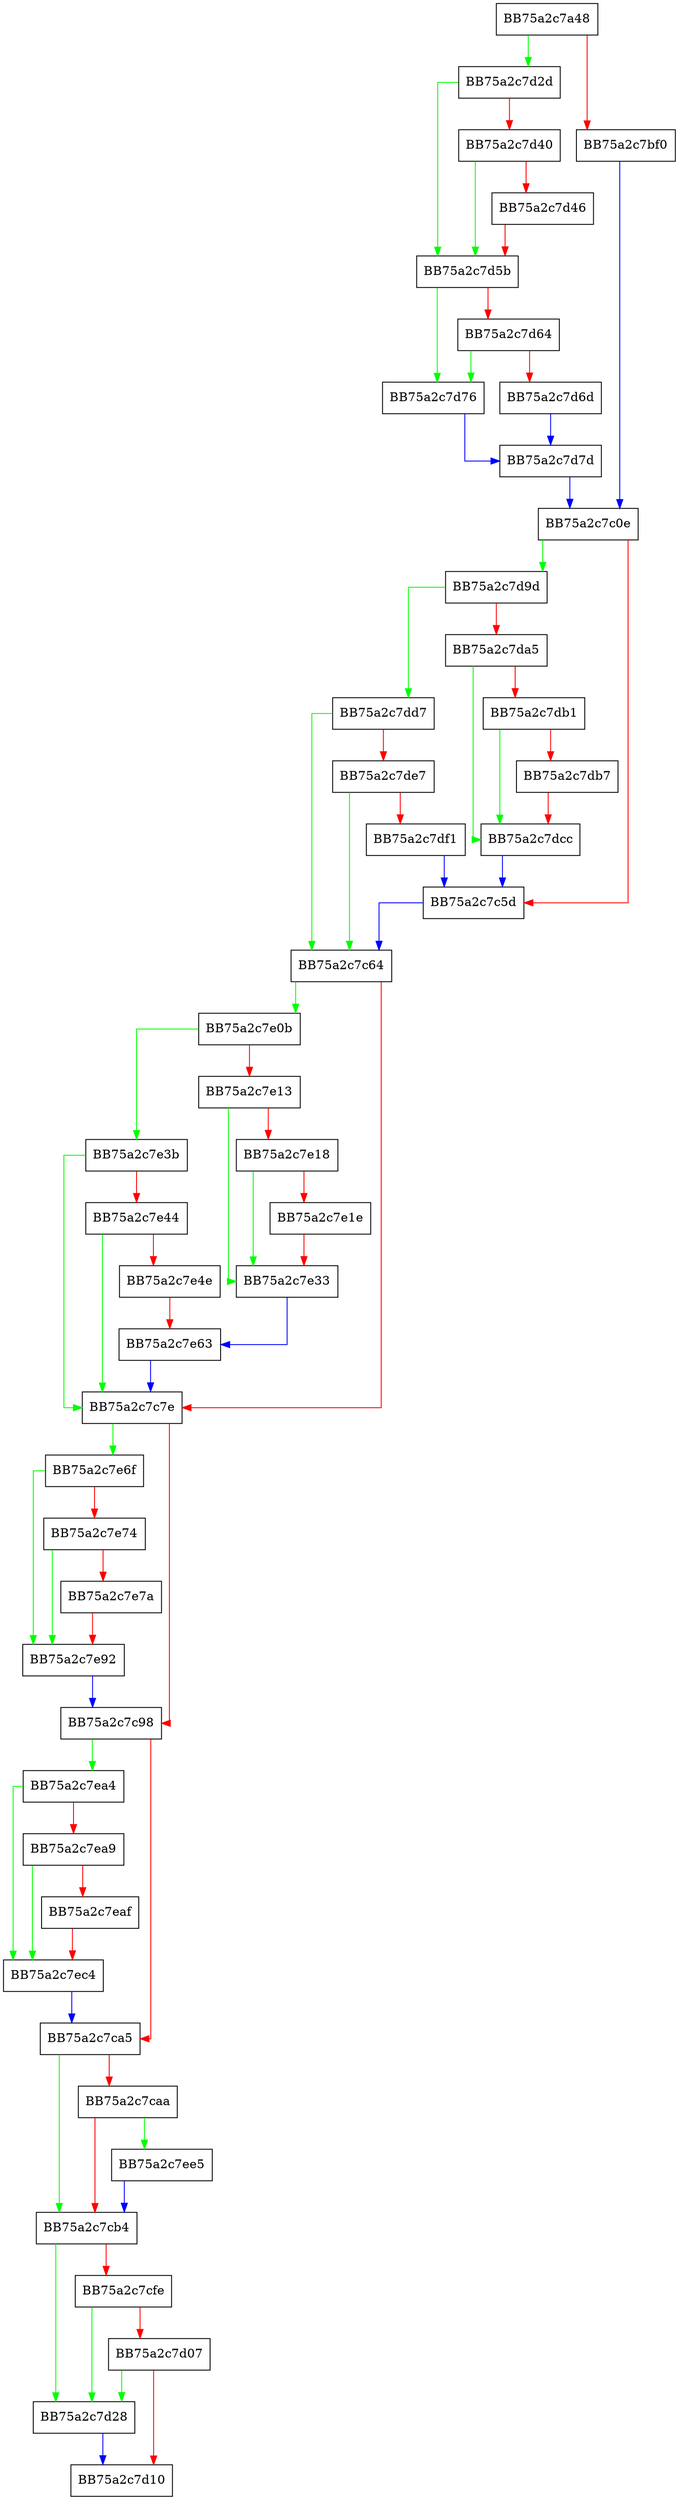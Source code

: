 digraph nscriptStart {
  node [shape="box"];
  graph [splines=ortho];
  BB75a2c7a48 -> BB75a2c7d2d [color="green"];
  BB75a2c7a48 -> BB75a2c7bf0 [color="red"];
  BB75a2c7bf0 -> BB75a2c7c0e [color="blue"];
  BB75a2c7c0e -> BB75a2c7d9d [color="green"];
  BB75a2c7c0e -> BB75a2c7c5d [color="red"];
  BB75a2c7c5d -> BB75a2c7c64 [color="blue"];
  BB75a2c7c64 -> BB75a2c7e0b [color="green"];
  BB75a2c7c64 -> BB75a2c7c7e [color="red"];
  BB75a2c7c7e -> BB75a2c7e6f [color="green"];
  BB75a2c7c7e -> BB75a2c7c98 [color="red"];
  BB75a2c7c98 -> BB75a2c7ea4 [color="green"];
  BB75a2c7c98 -> BB75a2c7ca5 [color="red"];
  BB75a2c7ca5 -> BB75a2c7cb4 [color="green"];
  BB75a2c7ca5 -> BB75a2c7caa [color="red"];
  BB75a2c7caa -> BB75a2c7ee5 [color="green"];
  BB75a2c7caa -> BB75a2c7cb4 [color="red"];
  BB75a2c7cb4 -> BB75a2c7d28 [color="green"];
  BB75a2c7cb4 -> BB75a2c7cfe [color="red"];
  BB75a2c7cfe -> BB75a2c7d28 [color="green"];
  BB75a2c7cfe -> BB75a2c7d07 [color="red"];
  BB75a2c7d07 -> BB75a2c7d28 [color="green"];
  BB75a2c7d07 -> BB75a2c7d10 [color="red"];
  BB75a2c7d28 -> BB75a2c7d10 [color="blue"];
  BB75a2c7d2d -> BB75a2c7d5b [color="green"];
  BB75a2c7d2d -> BB75a2c7d40 [color="red"];
  BB75a2c7d40 -> BB75a2c7d5b [color="green"];
  BB75a2c7d40 -> BB75a2c7d46 [color="red"];
  BB75a2c7d46 -> BB75a2c7d5b [color="red"];
  BB75a2c7d5b -> BB75a2c7d76 [color="green"];
  BB75a2c7d5b -> BB75a2c7d64 [color="red"];
  BB75a2c7d64 -> BB75a2c7d76 [color="green"];
  BB75a2c7d64 -> BB75a2c7d6d [color="red"];
  BB75a2c7d6d -> BB75a2c7d7d [color="blue"];
  BB75a2c7d76 -> BB75a2c7d7d [color="blue"];
  BB75a2c7d7d -> BB75a2c7c0e [color="blue"];
  BB75a2c7d9d -> BB75a2c7dd7 [color="green"];
  BB75a2c7d9d -> BB75a2c7da5 [color="red"];
  BB75a2c7da5 -> BB75a2c7dcc [color="green"];
  BB75a2c7da5 -> BB75a2c7db1 [color="red"];
  BB75a2c7db1 -> BB75a2c7dcc [color="green"];
  BB75a2c7db1 -> BB75a2c7db7 [color="red"];
  BB75a2c7db7 -> BB75a2c7dcc [color="red"];
  BB75a2c7dcc -> BB75a2c7c5d [color="blue"];
  BB75a2c7dd7 -> BB75a2c7c64 [color="green"];
  BB75a2c7dd7 -> BB75a2c7de7 [color="red"];
  BB75a2c7de7 -> BB75a2c7c64 [color="green"];
  BB75a2c7de7 -> BB75a2c7df1 [color="red"];
  BB75a2c7df1 -> BB75a2c7c5d [color="blue"];
  BB75a2c7e0b -> BB75a2c7e3b [color="green"];
  BB75a2c7e0b -> BB75a2c7e13 [color="red"];
  BB75a2c7e13 -> BB75a2c7e33 [color="green"];
  BB75a2c7e13 -> BB75a2c7e18 [color="red"];
  BB75a2c7e18 -> BB75a2c7e33 [color="green"];
  BB75a2c7e18 -> BB75a2c7e1e [color="red"];
  BB75a2c7e1e -> BB75a2c7e33 [color="red"];
  BB75a2c7e33 -> BB75a2c7e63 [color="blue"];
  BB75a2c7e3b -> BB75a2c7c7e [color="green"];
  BB75a2c7e3b -> BB75a2c7e44 [color="red"];
  BB75a2c7e44 -> BB75a2c7c7e [color="green"];
  BB75a2c7e44 -> BB75a2c7e4e [color="red"];
  BB75a2c7e4e -> BB75a2c7e63 [color="red"];
  BB75a2c7e63 -> BB75a2c7c7e [color="blue"];
  BB75a2c7e6f -> BB75a2c7e92 [color="green"];
  BB75a2c7e6f -> BB75a2c7e74 [color="red"];
  BB75a2c7e74 -> BB75a2c7e92 [color="green"];
  BB75a2c7e74 -> BB75a2c7e7a [color="red"];
  BB75a2c7e7a -> BB75a2c7e92 [color="red"];
  BB75a2c7e92 -> BB75a2c7c98 [color="blue"];
  BB75a2c7ea4 -> BB75a2c7ec4 [color="green"];
  BB75a2c7ea4 -> BB75a2c7ea9 [color="red"];
  BB75a2c7ea9 -> BB75a2c7ec4 [color="green"];
  BB75a2c7ea9 -> BB75a2c7eaf [color="red"];
  BB75a2c7eaf -> BB75a2c7ec4 [color="red"];
  BB75a2c7ec4 -> BB75a2c7ca5 [color="blue"];
  BB75a2c7ee5 -> BB75a2c7cb4 [color="blue"];
}